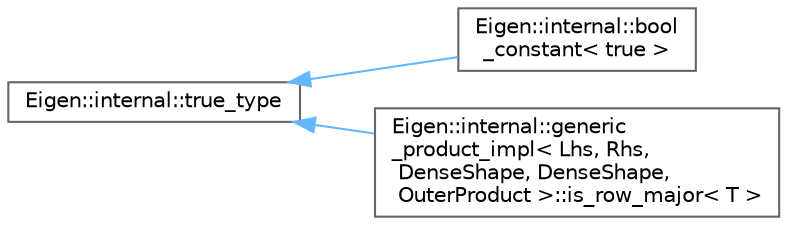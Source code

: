 digraph "Graphical Class Hierarchy"
{
 // LATEX_PDF_SIZE
  bgcolor="transparent";
  edge [fontname=Helvetica,fontsize=10,labelfontname=Helvetica,labelfontsize=10];
  node [fontname=Helvetica,fontsize=10,shape=box,height=0.2,width=0.4];
  rankdir="LR";
  Node0 [id="Node000000",label="Eigen::internal::true_type",height=0.2,width=0.4,color="grey40", fillcolor="white", style="filled",URL="$structEigen_1_1internal_1_1true__type.html",tooltip=" "];
  Node0 -> Node1 [id="edge1099_Node000000_Node000001",dir="back",color="steelblue1",style="solid",tooltip=" "];
  Node1 [id="Node000001",label="Eigen::internal::bool\l_constant\< true \>",height=0.2,width=0.4,color="grey40", fillcolor="white", style="filled",URL="$structEigen_1_1internal_1_1bool__constant_3_01true_01_4.html",tooltip=" "];
  Node0 -> Node2 [id="edge1100_Node000000_Node000002",dir="back",color="steelblue1",style="solid",tooltip=" "];
  Node2 [id="Node000002",label="Eigen::internal::generic\l_product_impl\< Lhs, Rhs,\l DenseShape, DenseShape,\l OuterProduct \>::is_row_major\< T \>",height=0.2,width=0.4,color="grey40", fillcolor="white", style="filled",URL="$structEigen_1_1internal_1_1generic__product__impl_3_01Lhs_00_01Rhs_00_01DenseShape_00_01DenseShaf3873b029361d334302c1ca4dd692a9b.html",tooltip=" "];
}
